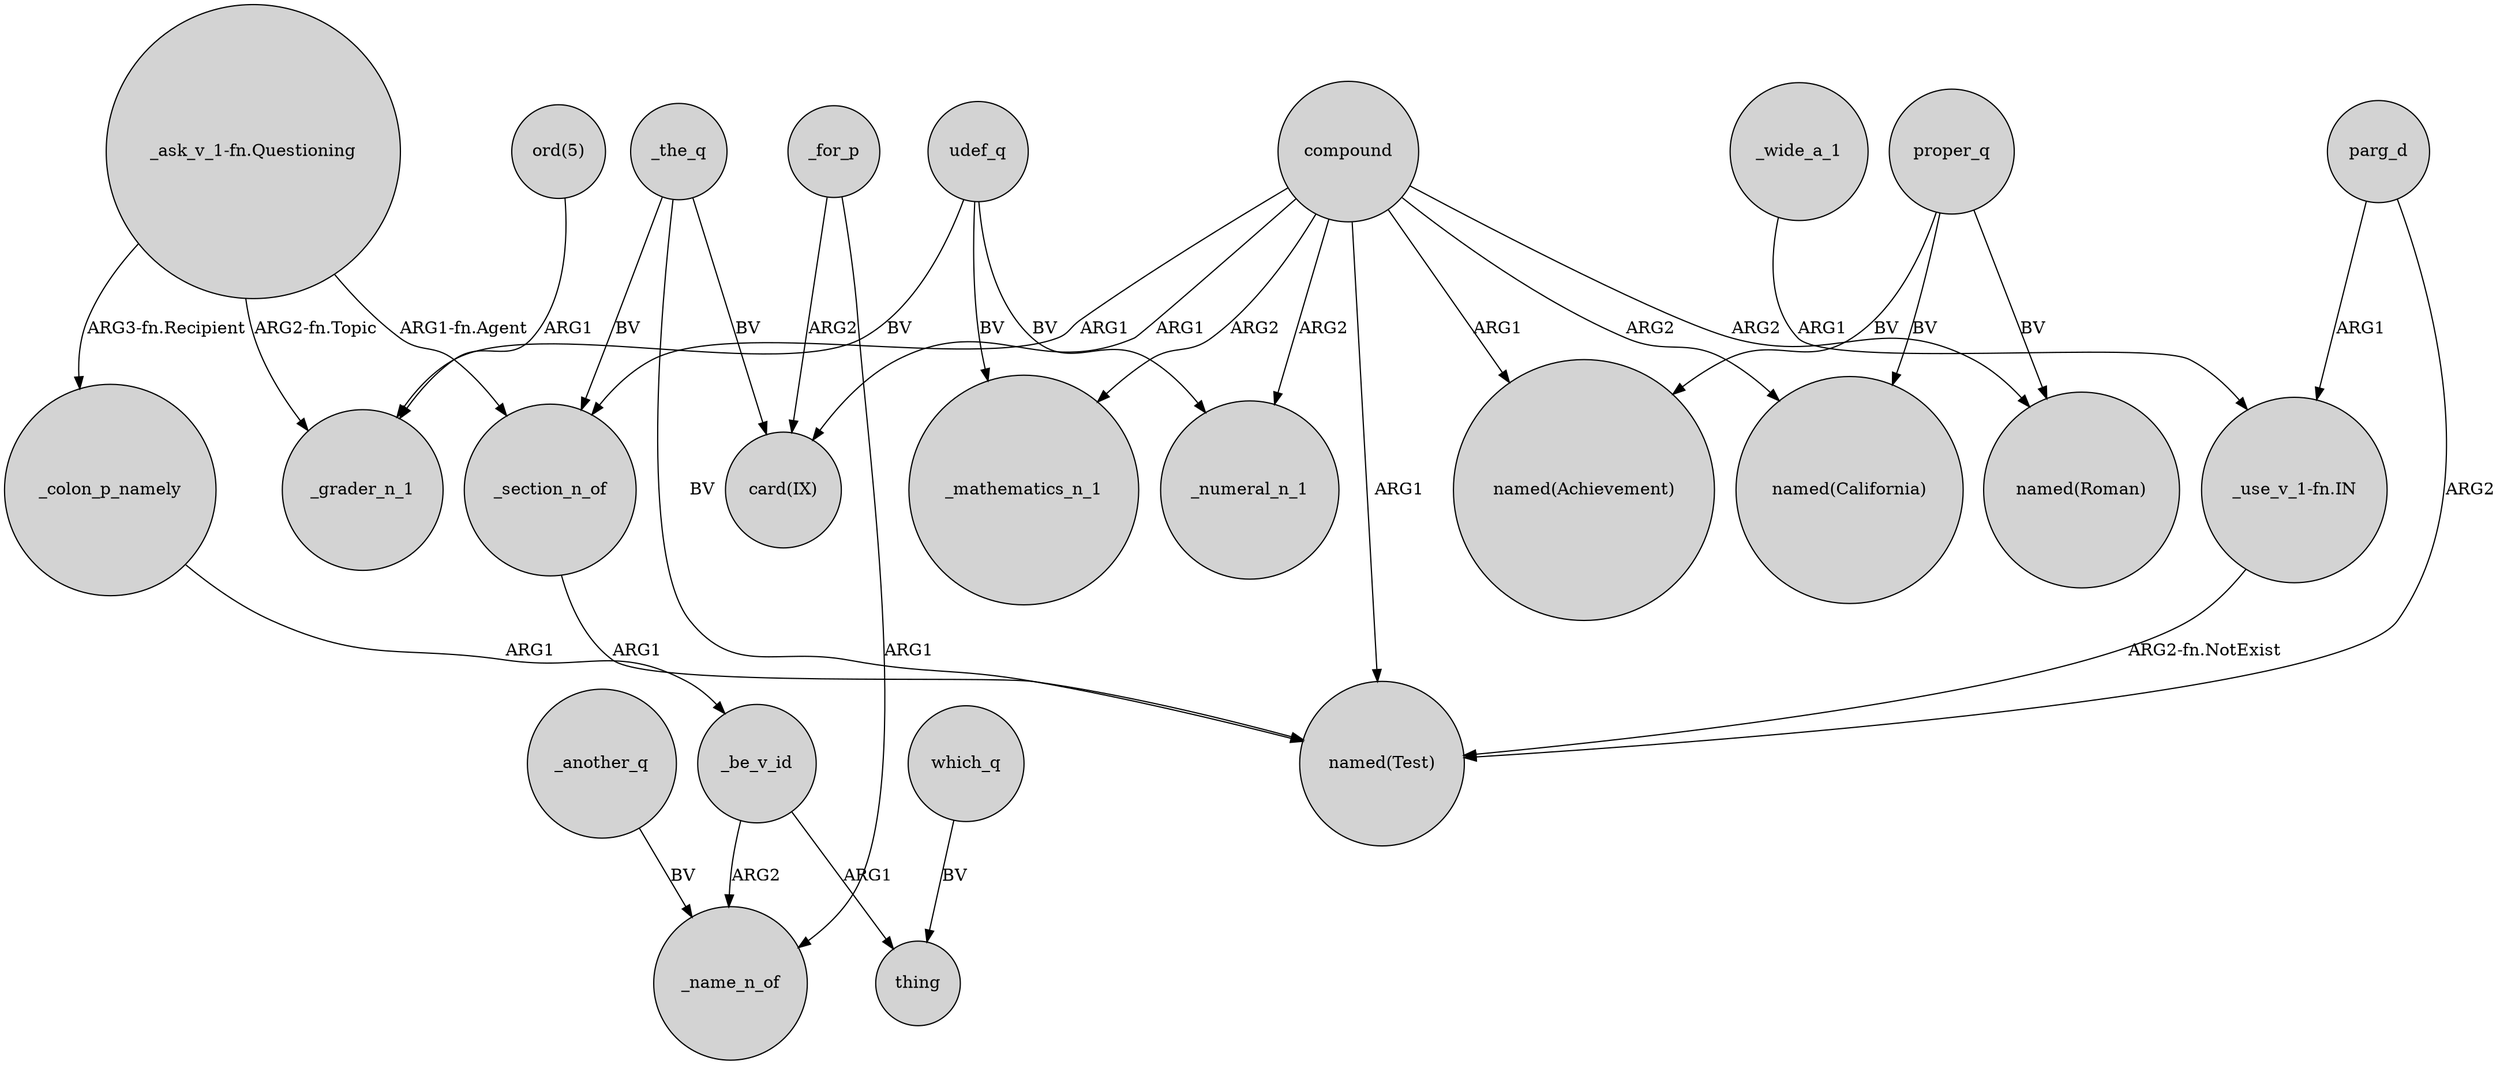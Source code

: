 digraph {
	node [shape=circle style=filled]
	_another_q -> _name_n_of [label=BV]
	_for_p -> "card(IX)" [label=ARG2]
	compound -> _mathematics_n_1 [label=ARG2]
	_colon_p_namely -> _be_v_id [label=ARG1]
	_wide_a_1 -> "_use_v_1-fn.IN" [label=ARG1]
	compound -> _section_n_of [label=ARG1]
	"ord(5)" -> _grader_n_1 [label=ARG1]
	proper_q -> "named(California)" [label=BV]
	"_ask_v_1-fn.Questioning" -> _section_n_of [label="ARG1-fn.Agent"]
	parg_d -> "named(Test)" [label=ARG2]
	compound -> "named(Roman)" [label=ARG2]
	udef_q -> _numeral_n_1 [label=BV]
	proper_q -> "named(Roman)" [label=BV]
	compound -> "card(IX)" [label=ARG1]
	udef_q -> _grader_n_1 [label=BV]
	_the_q -> _section_n_of [label=BV]
	_for_p -> _name_n_of [label=ARG1]
	parg_d -> "_use_v_1-fn.IN" [label=ARG1]
	"_ask_v_1-fn.Questioning" -> _grader_n_1 [label="ARG2-fn.Topic"]
	compound -> _numeral_n_1 [label=ARG2]
	_be_v_id -> thing [label=ARG1]
	_the_q -> "named(Test)" [label=BV]
	_the_q -> "card(IX)" [label=BV]
	"_ask_v_1-fn.Questioning" -> _colon_p_namely [label="ARG3-fn.Recipient"]
	compound -> "named(California)" [label=ARG2]
	udef_q -> _mathematics_n_1 [label=BV]
	_section_n_of -> "named(Test)" [label=ARG1]
	"_use_v_1-fn.IN" -> "named(Test)" [label="ARG2-fn.NotExist"]
	compound -> "named(Achievement)" [label=ARG1]
	_be_v_id -> _name_n_of [label=ARG2]
	compound -> "named(Test)" [label=ARG1]
	proper_q -> "named(Achievement)" [label=BV]
	which_q -> thing [label=BV]
}
